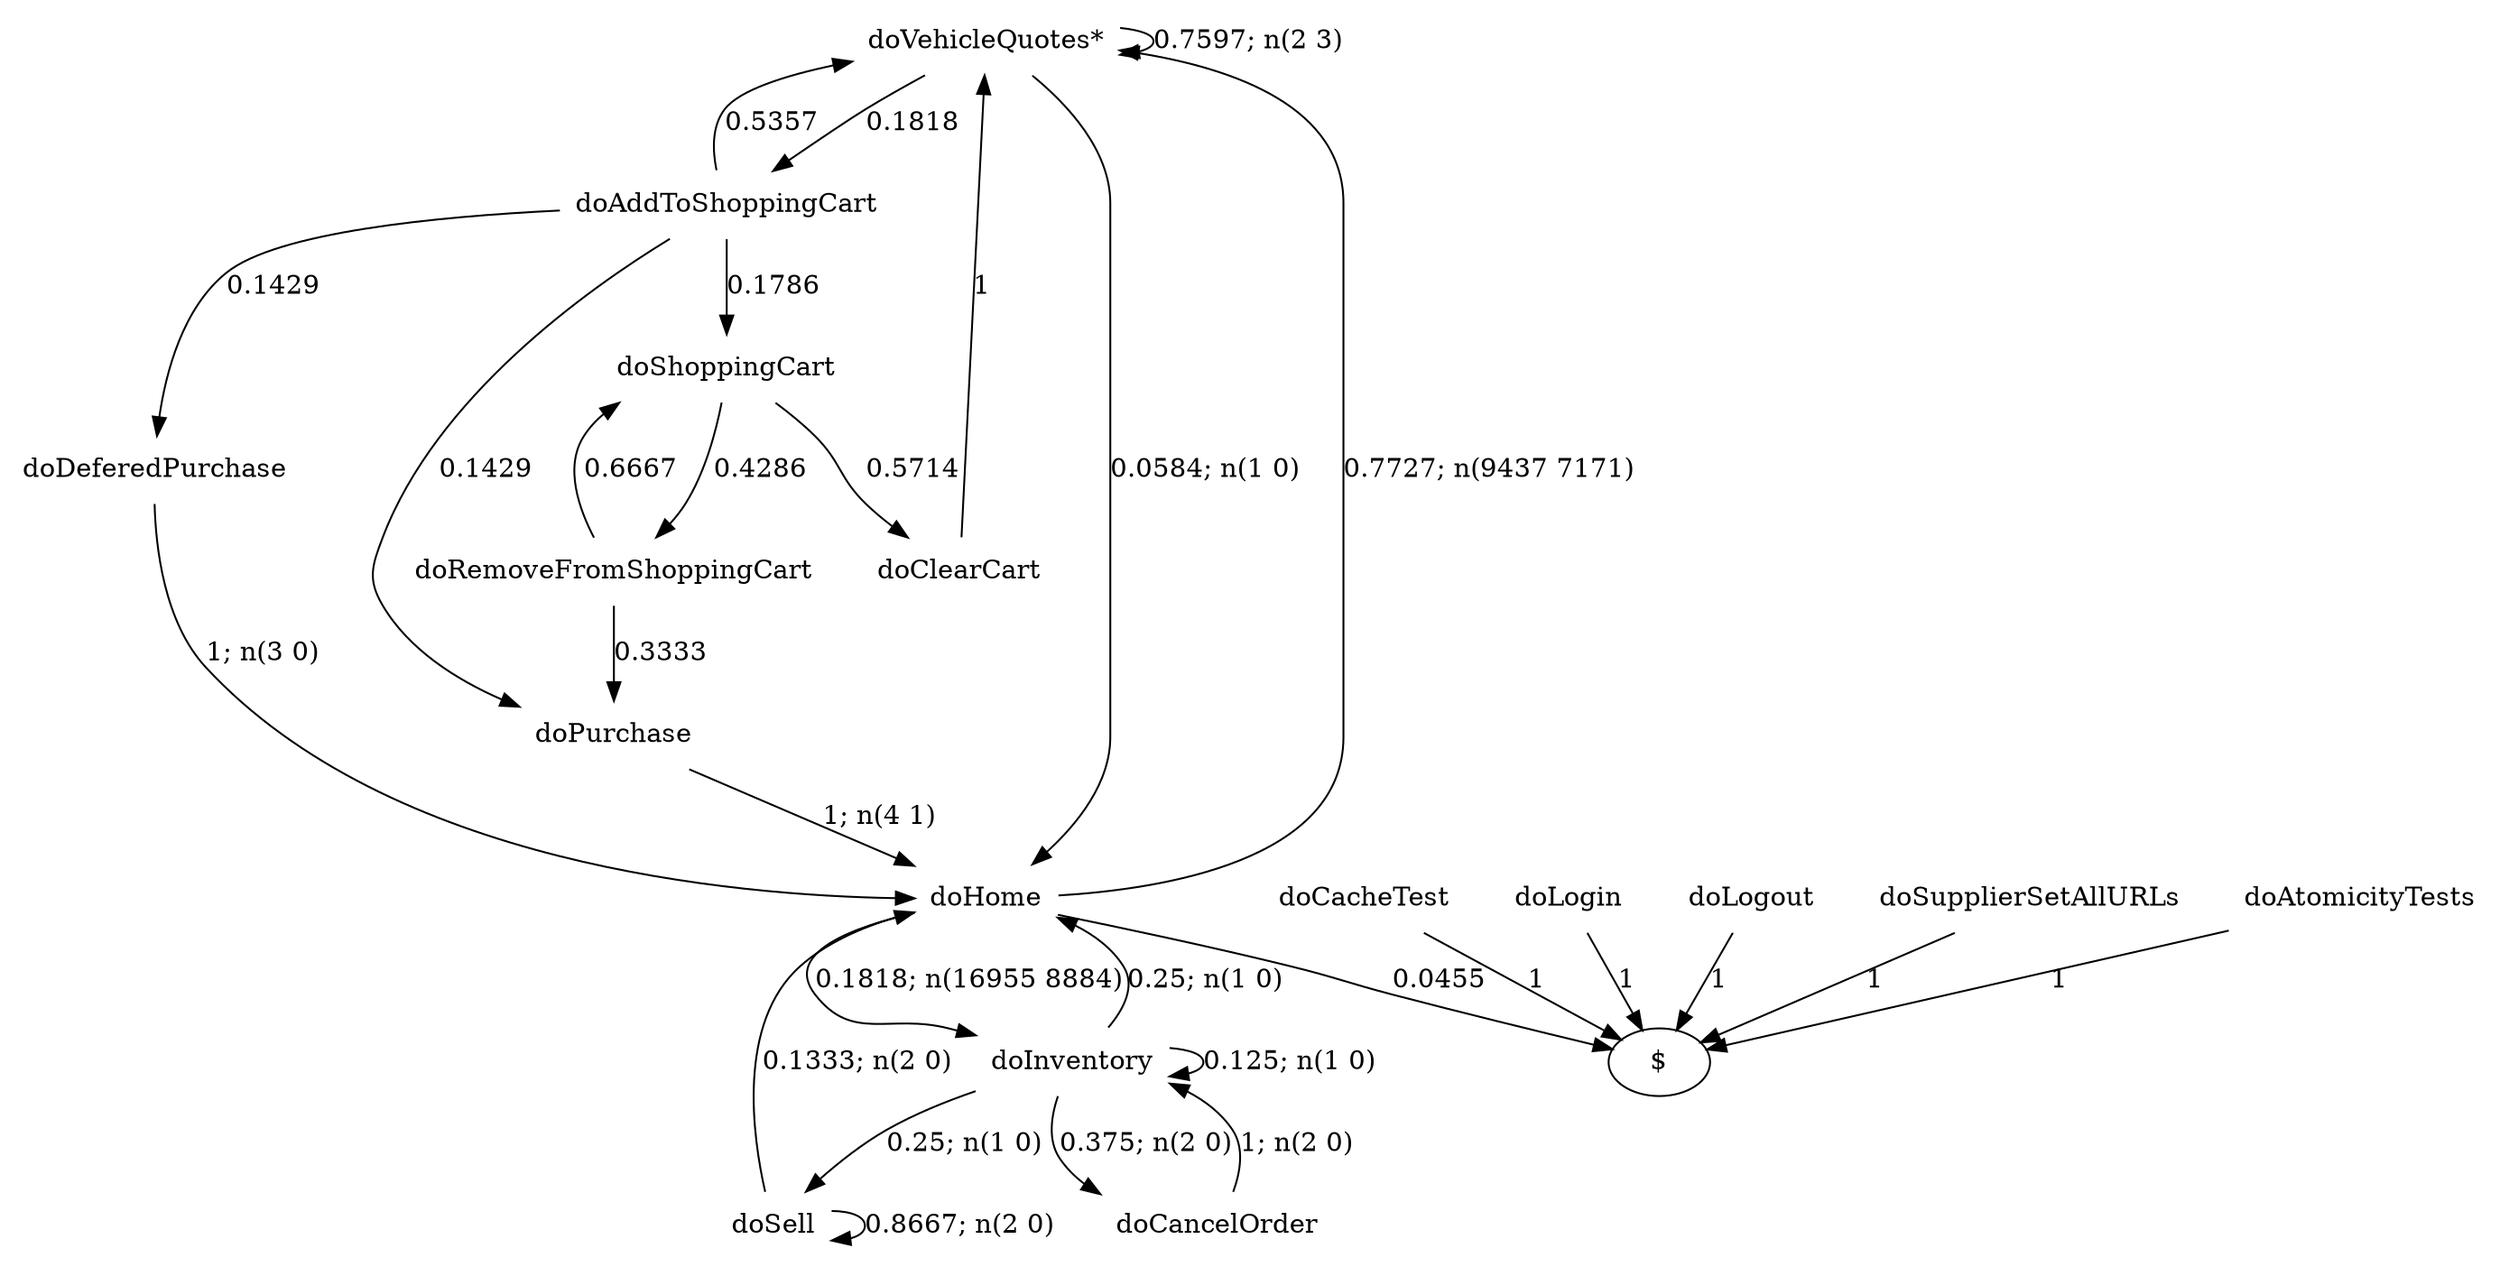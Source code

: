 digraph G {"doVehicleQuotes*" [label="doVehicleQuotes*",shape=none];"doSupplierSetAllURLs" [label="doSupplierSetAllURLs",shape=none];"doAtomicityTests" [label="doAtomicityTests",shape=none];"doCacheTest" [label="doCacheTest",shape=none];"doLogin" [label="doLogin",shape=none];"doAddToShoppingCart" [label="doAddToShoppingCart",shape=none];"doDeferedPurchase" [label="doDeferedPurchase",shape=none];"doHome" [label="doHome",shape=none];"doShoppingCart" [label="doShoppingCart",shape=none];"doClearCart" [label="doClearCart",shape=none];"doPurchase" [label="doPurchase",shape=none];"doInventory" [label="doInventory",shape=none];"doSell" [label="doSell",shape=none];"doLogout" [label="doLogout",shape=none];"doCancelOrder" [label="doCancelOrder",shape=none];"doRemoveFromShoppingCart" [label="doRemoveFromShoppingCart",shape=none];"doVehicleQuotes*"->"doVehicleQuotes*" [style=solid,label="0.7597; n(2 3)"];"doVehicleQuotes*"->"doAddToShoppingCart" [style=solid,label="0.1818"];"doVehicleQuotes*"->"doHome" [style=solid,label="0.0584; n(1 0)"];"doSupplierSetAllURLs"->"$" [style=solid,label="1"];"doAtomicityTests"->"$" [style=solid,label="1"];"doCacheTest"->"$" [style=solid,label="1"];"doLogin"->"$" [style=solid,label="1"];"doAddToShoppingCart"->"doVehicleQuotes*" [style=solid,label="0.5357"];"doAddToShoppingCart"->"doDeferedPurchase" [style=solid,label="0.1429"];"doAddToShoppingCart"->"doShoppingCart" [style=solid,label="0.1786"];"doAddToShoppingCart"->"doPurchase" [style=solid,label="0.1429"];"doDeferedPurchase"->"doHome" [style=solid,label="1; n(3 0)"];"doHome"->"doVehicleQuotes*" [style=solid,label="0.7727; n(9437 7171)"];"doHome"->"doInventory" [style=solid,label="0.1818; n(16955 8884)"];"doHome"->"$" [style=solid,label="0.0455"];"doShoppingCart"->"doClearCart" [style=solid,label="0.5714"];"doShoppingCart"->"doRemoveFromShoppingCart" [style=solid,label="0.4286"];"doClearCart"->"doVehicleQuotes*" [style=solid,label="1"];"doPurchase"->"doHome" [style=solid,label="1; n(4 1)"];"doInventory"->"doHome" [style=solid,label="0.25; n(1 0)"];"doInventory"->"doInventory" [style=solid,label="0.125; n(1 0)"];"doInventory"->"doSell" [style=solid,label="0.25; n(1 0)"];"doInventory"->"doCancelOrder" [style=solid,label="0.375; n(2 0)"];"doSell"->"doHome" [style=solid,label="0.1333; n(2 0)"];"doSell"->"doSell" [style=solid,label="0.8667; n(2 0)"];"doLogout"->"$" [style=solid,label="1"];"doCancelOrder"->"doInventory" [style=solid,label="1; n(2 0)"];"doRemoveFromShoppingCart"->"doShoppingCart" [style=solid,label="0.6667"];"doRemoveFromShoppingCart"->"doPurchase" [style=solid,label="0.3333"];}